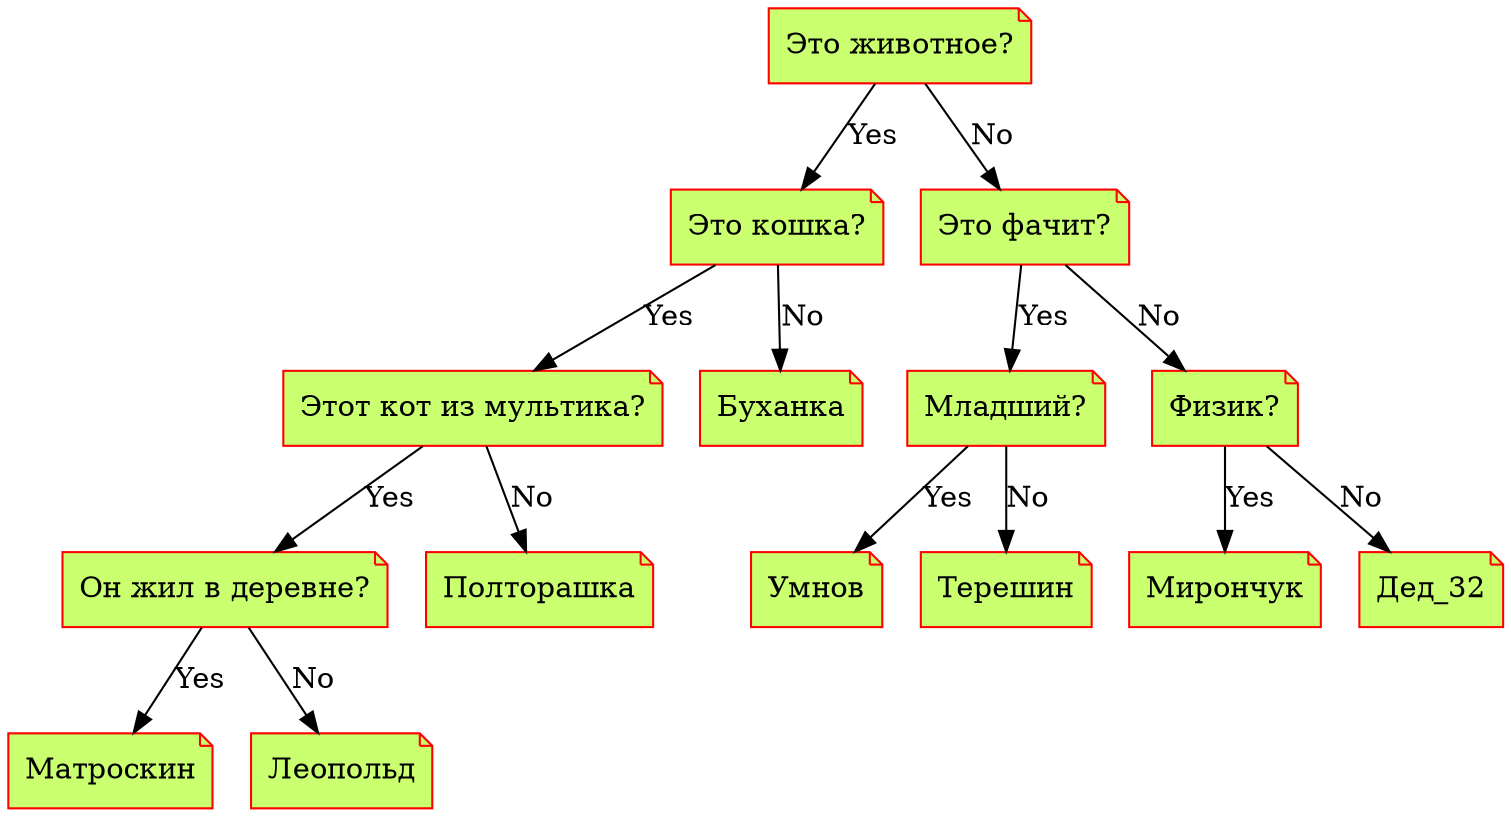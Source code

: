 digraph graphname 
 {
node [shape = note, color = "red"]; //Описание блоков графа
	1[fillcolor=darkolivegreen1, style="rounded,filled", label="Это животное?"];
	2[fillcolor = darkolivegreen1, style="rounded,filled", label="Это кошка?"];
	1->2[label = "Yes"];
	3[fillcolor = darkolivegreen1, style="rounded,filled", label="Этот кот из мультика?"];
	2->3[label = "Yes"];
	4[fillcolor = darkolivegreen1, style="rounded,filled", label="Он жил в деревне?"];
	3->4[label = "Yes"];
	5[fillcolor = darkolivegreen1, style="rounded,filled", label="Матроскин"];
	4->5[label = "Yes"];
	6[fillcolor = darkolivegreen1, style="rounded,filled", label="Леопольд"];
	4->6[label = "No"];
	7[fillcolor = darkolivegreen1, style="rounded,filled", label="Полторашка"];
	3->7[label = "No"];
	8[fillcolor = darkolivegreen1, style="rounded,filled", label="Буханка"];
	2->8[label = "No"];
	9[fillcolor = darkolivegreen1, style="rounded,filled", label="Это фачит?"];
	1->9[label = "No"];
	10[fillcolor = darkolivegreen1, style="rounded,filled", label="Младший?"];
	9->10[label = "Yes"];
	11[fillcolor = darkolivegreen1, style="rounded,filled", label="Умнов"];
	10->11[label = "Yes"];
	12[fillcolor = darkolivegreen1, style="rounded,filled", label="Терешин"];
	10->12[label = "No"];
	13[fillcolor = darkolivegreen1, style="rounded,filled", label="Физик?"];
	9->13[label = "No"];
	14[fillcolor = darkolivegreen1, style="rounded,filled", label="Мирончук"];
	13->14[label = "Yes"];
	15[fillcolor = darkolivegreen1, style="rounded,filled", label="Дед_32"];
	13->15[label = "No"];

}
